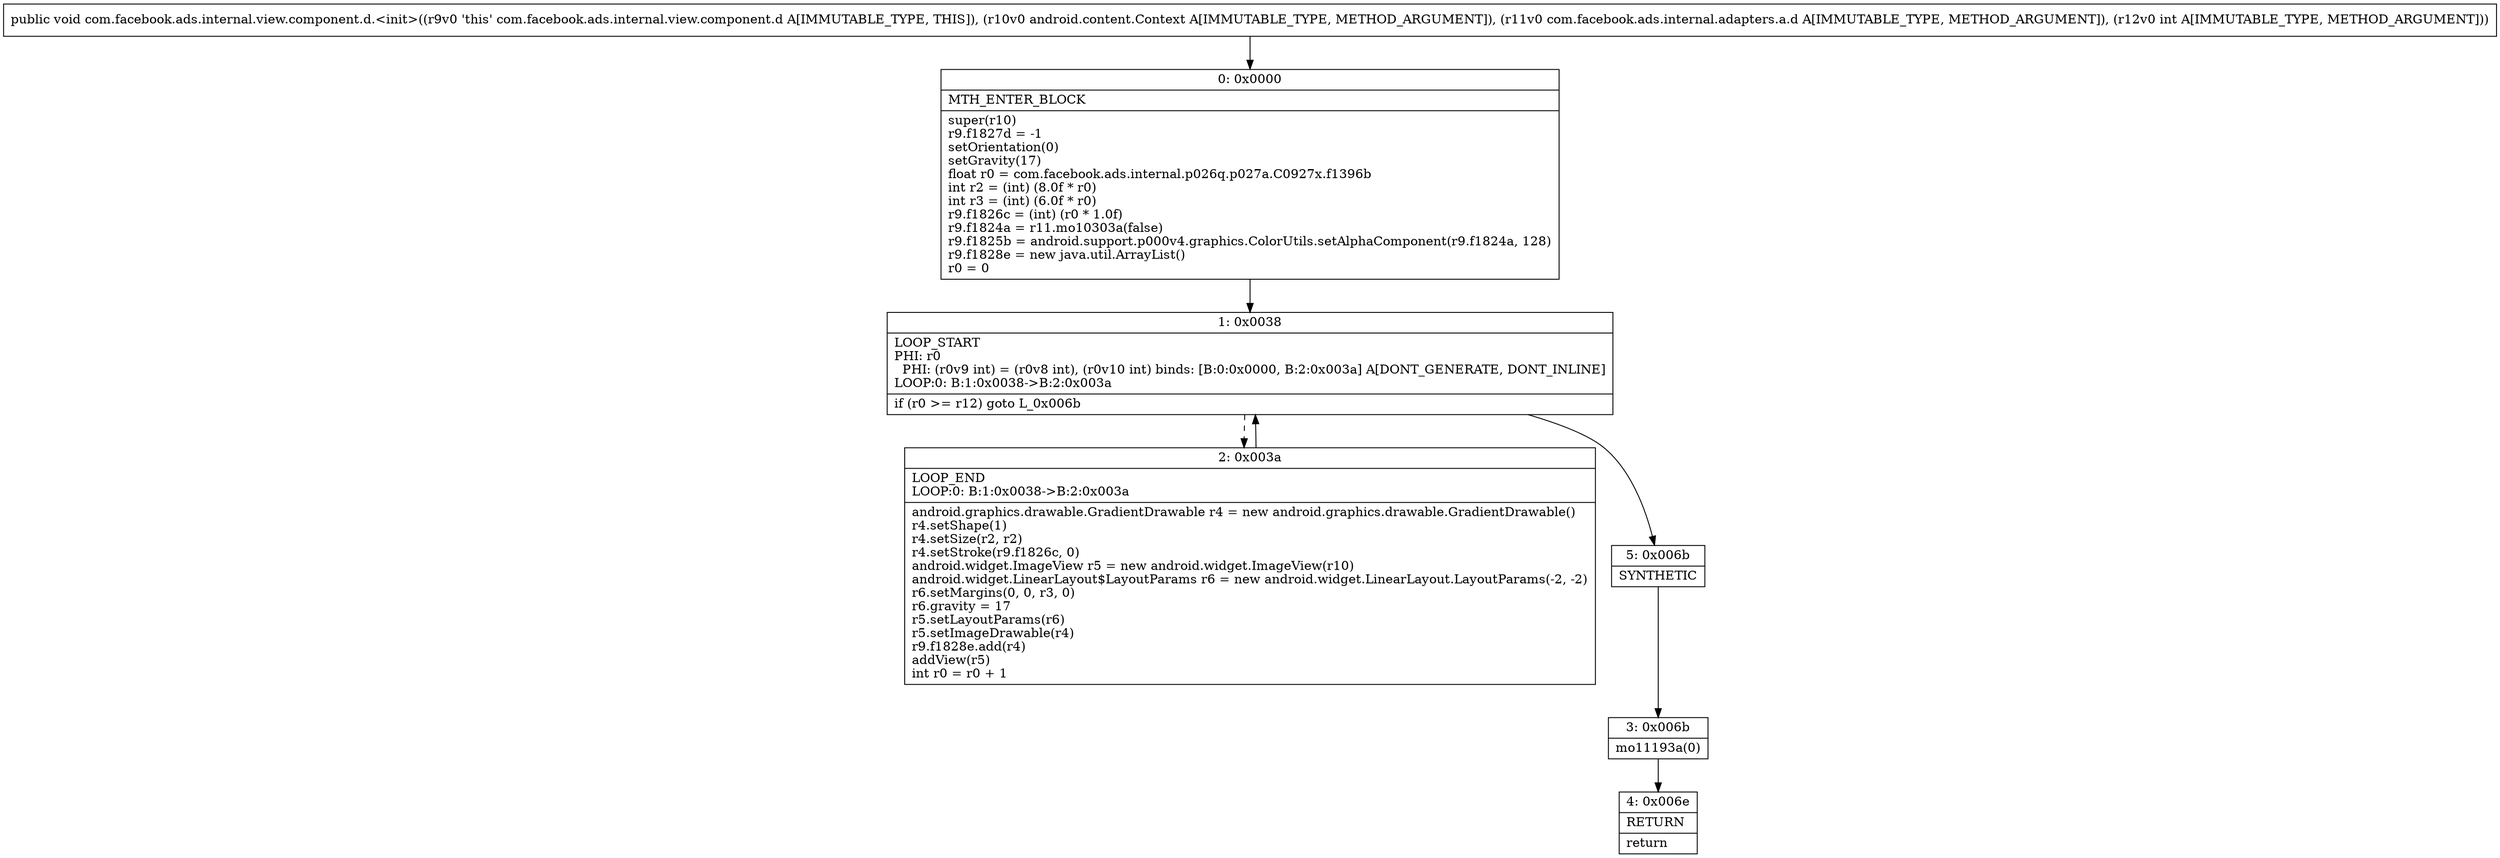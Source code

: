 digraph "CFG forcom.facebook.ads.internal.view.component.d.\<init\>(Landroid\/content\/Context;Lcom\/facebook\/ads\/internal\/adapters\/a\/d;I)V" {
Node_0 [shape=record,label="{0\:\ 0x0000|MTH_ENTER_BLOCK\l|super(r10)\lr9.f1827d = \-1\lsetOrientation(0)\lsetGravity(17)\lfloat r0 = com.facebook.ads.internal.p026q.p027a.C0927x.f1396b\lint r2 = (int) (8.0f * r0)\lint r3 = (int) (6.0f * r0)\lr9.f1826c = (int) (r0 * 1.0f)\lr9.f1824a = r11.mo10303a(false)\lr9.f1825b = android.support.p000v4.graphics.ColorUtils.setAlphaComponent(r9.f1824a, 128)\lr9.f1828e = new java.util.ArrayList()\lr0 = 0\l}"];
Node_1 [shape=record,label="{1\:\ 0x0038|LOOP_START\lPHI: r0 \l  PHI: (r0v9 int) = (r0v8 int), (r0v10 int) binds: [B:0:0x0000, B:2:0x003a] A[DONT_GENERATE, DONT_INLINE]\lLOOP:0: B:1:0x0038\-\>B:2:0x003a\l|if (r0 \>= r12) goto L_0x006b\l}"];
Node_2 [shape=record,label="{2\:\ 0x003a|LOOP_END\lLOOP:0: B:1:0x0038\-\>B:2:0x003a\l|android.graphics.drawable.GradientDrawable r4 = new android.graphics.drawable.GradientDrawable()\lr4.setShape(1)\lr4.setSize(r2, r2)\lr4.setStroke(r9.f1826c, 0)\landroid.widget.ImageView r5 = new android.widget.ImageView(r10)\landroid.widget.LinearLayout$LayoutParams r6 = new android.widget.LinearLayout.LayoutParams(\-2, \-2)\lr6.setMargins(0, 0, r3, 0)\lr6.gravity = 17\lr5.setLayoutParams(r6)\lr5.setImageDrawable(r4)\lr9.f1828e.add(r4)\laddView(r5)\lint r0 = r0 + 1\l}"];
Node_3 [shape=record,label="{3\:\ 0x006b|mo11193a(0)\l}"];
Node_4 [shape=record,label="{4\:\ 0x006e|RETURN\l|return\l}"];
Node_5 [shape=record,label="{5\:\ 0x006b|SYNTHETIC\l}"];
MethodNode[shape=record,label="{public void com.facebook.ads.internal.view.component.d.\<init\>((r9v0 'this' com.facebook.ads.internal.view.component.d A[IMMUTABLE_TYPE, THIS]), (r10v0 android.content.Context A[IMMUTABLE_TYPE, METHOD_ARGUMENT]), (r11v0 com.facebook.ads.internal.adapters.a.d A[IMMUTABLE_TYPE, METHOD_ARGUMENT]), (r12v0 int A[IMMUTABLE_TYPE, METHOD_ARGUMENT])) }"];
MethodNode -> Node_0;
Node_0 -> Node_1;
Node_1 -> Node_2[style=dashed];
Node_1 -> Node_5;
Node_2 -> Node_1;
Node_3 -> Node_4;
Node_5 -> Node_3;
}

